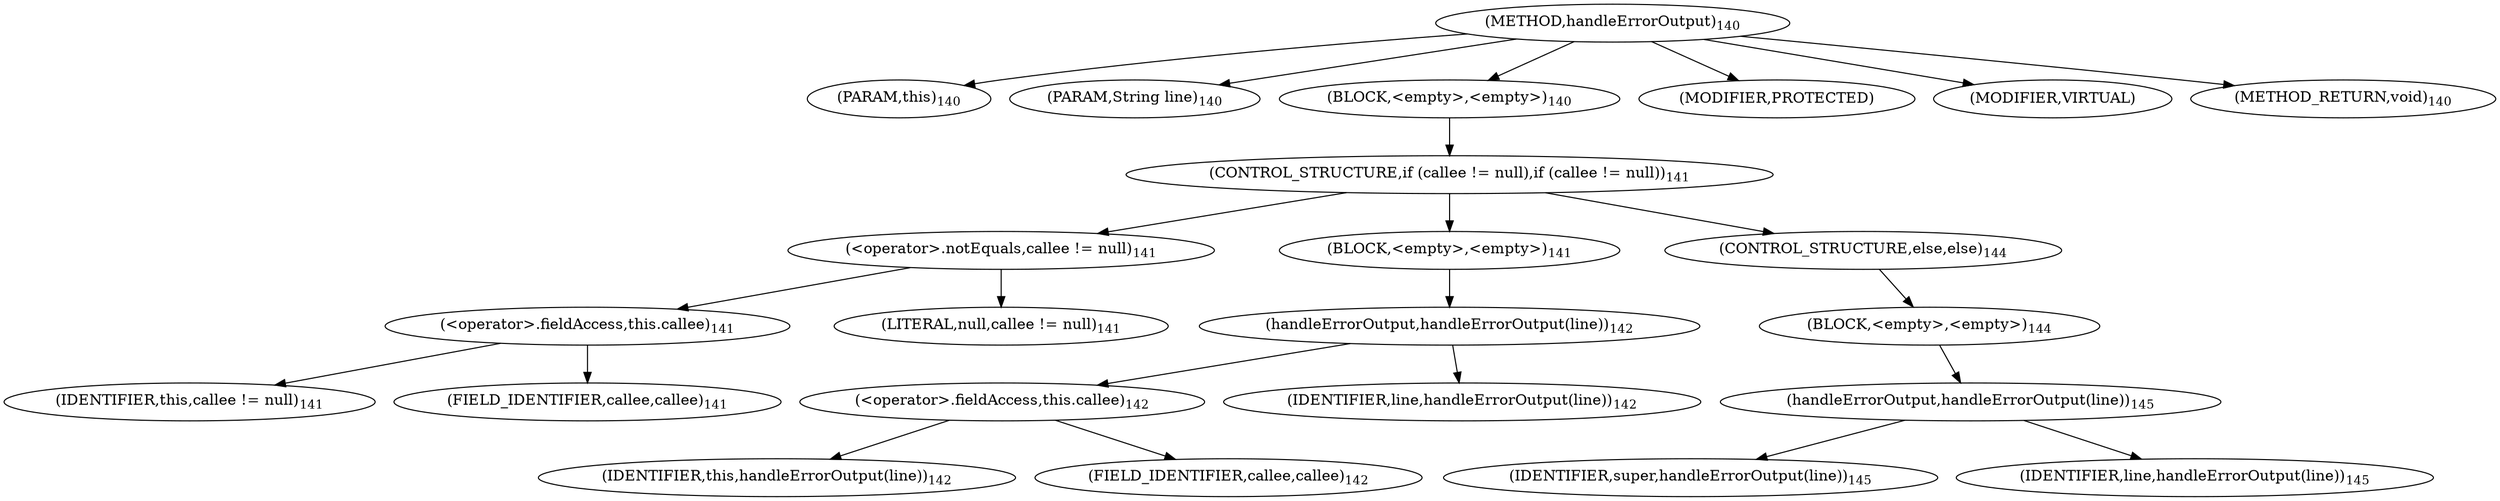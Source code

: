 digraph "handleErrorOutput" {  
"182" [label = <(METHOD,handleErrorOutput)<SUB>140</SUB>> ]
"183" [label = <(PARAM,this)<SUB>140</SUB>> ]
"184" [label = <(PARAM,String line)<SUB>140</SUB>> ]
"185" [label = <(BLOCK,&lt;empty&gt;,&lt;empty&gt;)<SUB>140</SUB>> ]
"186" [label = <(CONTROL_STRUCTURE,if (callee != null),if (callee != null))<SUB>141</SUB>> ]
"187" [label = <(&lt;operator&gt;.notEquals,callee != null)<SUB>141</SUB>> ]
"188" [label = <(&lt;operator&gt;.fieldAccess,this.callee)<SUB>141</SUB>> ]
"189" [label = <(IDENTIFIER,this,callee != null)<SUB>141</SUB>> ]
"190" [label = <(FIELD_IDENTIFIER,callee,callee)<SUB>141</SUB>> ]
"191" [label = <(LITERAL,null,callee != null)<SUB>141</SUB>> ]
"192" [label = <(BLOCK,&lt;empty&gt;,&lt;empty&gt;)<SUB>141</SUB>> ]
"193" [label = <(handleErrorOutput,handleErrorOutput(line))<SUB>142</SUB>> ]
"194" [label = <(&lt;operator&gt;.fieldAccess,this.callee)<SUB>142</SUB>> ]
"195" [label = <(IDENTIFIER,this,handleErrorOutput(line))<SUB>142</SUB>> ]
"196" [label = <(FIELD_IDENTIFIER,callee,callee)<SUB>142</SUB>> ]
"197" [label = <(IDENTIFIER,line,handleErrorOutput(line))<SUB>142</SUB>> ]
"198" [label = <(CONTROL_STRUCTURE,else,else)<SUB>144</SUB>> ]
"199" [label = <(BLOCK,&lt;empty&gt;,&lt;empty&gt;)<SUB>144</SUB>> ]
"200" [label = <(handleErrorOutput,handleErrorOutput(line))<SUB>145</SUB>> ]
"201" [label = <(IDENTIFIER,super,handleErrorOutput(line))<SUB>145</SUB>> ]
"202" [label = <(IDENTIFIER,line,handleErrorOutput(line))<SUB>145</SUB>> ]
"203" [label = <(MODIFIER,PROTECTED)> ]
"204" [label = <(MODIFIER,VIRTUAL)> ]
"205" [label = <(METHOD_RETURN,void)<SUB>140</SUB>> ]
  "182" -> "183" 
  "182" -> "184" 
  "182" -> "185" 
  "182" -> "203" 
  "182" -> "204" 
  "182" -> "205" 
  "185" -> "186" 
  "186" -> "187" 
  "186" -> "192" 
  "186" -> "198" 
  "187" -> "188" 
  "187" -> "191" 
  "188" -> "189" 
  "188" -> "190" 
  "192" -> "193" 
  "193" -> "194" 
  "193" -> "197" 
  "194" -> "195" 
  "194" -> "196" 
  "198" -> "199" 
  "199" -> "200" 
  "200" -> "201" 
  "200" -> "202" 
}

